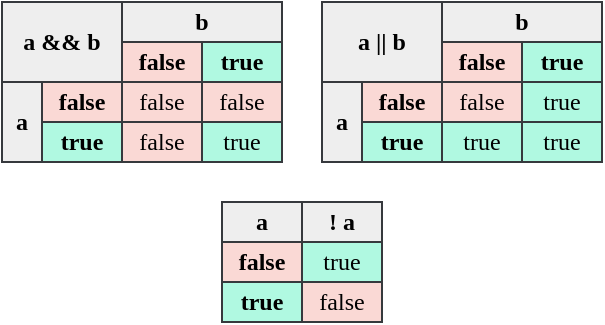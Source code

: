 <mxfile version="22.1.15" type="device">
  <diagram name="Page-1" id="MS2WF5ajch9d4Utfs9VL">
    <mxGraphModel dx="362" dy="249" grid="1" gridSize="10" guides="1" tooltips="1" connect="1" arrows="1" fold="1" page="1" pageScale="1" pageWidth="850" pageHeight="1100" math="0" shadow="0">
      <root>
        <mxCell id="0" />
        <mxCell id="1" parent="0" />
        <mxCell id="MkzHuKZQlJFVOqx_r3-p-154" value="&lt;b&gt;a &amp;amp;&amp;amp; b&lt;/b&gt;" style="rounded=0;whiteSpace=wrap;html=1;fontFamily=consolas;fillColor=#eeeeee;strokeColor=#36393d;" parent="1" vertex="1">
          <mxGeometry x="320" y="420" width="60" height="40" as="geometry" />
        </mxCell>
        <mxCell id="MkzHuKZQlJFVOqx_r3-p-140" value="true" style="rounded=0;whiteSpace=wrap;html=1;fontFamily=consolas;fontStyle=1;fillColor=#B0F9E1;strokeColor=#36393d;" parent="1" vertex="1">
          <mxGeometry x="340" y="480" width="40" height="20" as="geometry" />
        </mxCell>
        <mxCell id="MkzHuKZQlJFVOqx_r3-p-141" value="false" style="rounded=0;whiteSpace=wrap;html=1;fontFamily=consolas;fontStyle=1;fillColor=#fad9d5;strokeColor=#36393d;" parent="1" vertex="1">
          <mxGeometry x="340" y="460" width="40" height="20" as="geometry" />
        </mxCell>
        <mxCell id="MkzHuKZQlJFVOqx_r3-p-142" value="true" style="rounded=0;whiteSpace=wrap;html=1;fontFamily=consolas;fontStyle=1;fillColor=#B0F9E1;strokeColor=#36393d;" parent="1" vertex="1">
          <mxGeometry x="420" y="440" width="40" height="20" as="geometry" />
        </mxCell>
        <mxCell id="MkzHuKZQlJFVOqx_r3-p-143" value="false" style="rounded=0;whiteSpace=wrap;html=1;fontFamily=consolas;fontStyle=1;fillColor=#fad9d5;strokeColor=#36393d;" parent="1" vertex="1">
          <mxGeometry x="380" y="440" width="40" height="20" as="geometry" />
        </mxCell>
        <mxCell id="MkzHuKZQlJFVOqx_r3-p-144" value="&lt;b&gt;a&lt;/b&gt;" style="rounded=0;whiteSpace=wrap;html=1;fontFamily=consolas;fillColor=#eeeeee;strokeColor=#36393d;" parent="1" vertex="1">
          <mxGeometry x="320" y="460" width="20" height="40" as="geometry" />
        </mxCell>
        <mxCell id="MkzHuKZQlJFVOqx_r3-p-150" value="false" style="rounded=0;whiteSpace=wrap;html=1;fontFamily=consolas;fillColor=#fad9d5;strokeColor=#36393d;" parent="1" vertex="1">
          <mxGeometry x="380" y="460" width="40" height="20" as="geometry" />
        </mxCell>
        <mxCell id="MkzHuKZQlJFVOqx_r3-p-151" value="false" style="rounded=0;whiteSpace=wrap;html=1;fontFamily=consolas;fillColor=#fad9d5;strokeColor=#36393d;" parent="1" vertex="1">
          <mxGeometry x="420" y="460" width="40" height="20" as="geometry" />
        </mxCell>
        <mxCell id="MkzHuKZQlJFVOqx_r3-p-152" value="false" style="rounded=0;whiteSpace=wrap;html=1;fontFamily=consolas;fillColor=#fad9d5;strokeColor=#36393d;" parent="1" vertex="1">
          <mxGeometry x="380" y="480" width="40" height="20" as="geometry" />
        </mxCell>
        <mxCell id="MkzHuKZQlJFVOqx_r3-p-153" value="true" style="rounded=0;whiteSpace=wrap;html=1;fontFamily=consolas;fillColor=#B0F9E1;strokeColor=#36393d;" parent="1" vertex="1">
          <mxGeometry x="420" y="480" width="40" height="20" as="geometry" />
        </mxCell>
        <mxCell id="MkzHuKZQlJFVOqx_r3-p-155" value="&lt;b&gt;b&lt;/b&gt;" style="rounded=0;whiteSpace=wrap;html=1;fontFamily=consolas;fillColor=#eeeeee;strokeColor=#36393d;" parent="1" vertex="1">
          <mxGeometry x="380" y="420" width="80" height="20" as="geometry" />
        </mxCell>
        <mxCell id="MkzHuKZQlJFVOqx_r3-p-159" value="&lt;b&gt;a || b&lt;/b&gt;" style="rounded=0;whiteSpace=wrap;html=1;fontFamily=consolas;fillColor=#eeeeee;strokeColor=#36393d;" parent="1" vertex="1">
          <mxGeometry x="480" y="420" width="60" height="40" as="geometry" />
        </mxCell>
        <mxCell id="MkzHuKZQlJFVOqx_r3-p-160" value="true" style="rounded=0;whiteSpace=wrap;html=1;fontFamily=consolas;fontStyle=1;fillColor=#B0F9E1;strokeColor=#36393d;" parent="1" vertex="1">
          <mxGeometry x="500" y="480" width="40" height="20" as="geometry" />
        </mxCell>
        <mxCell id="MkzHuKZQlJFVOqx_r3-p-161" value="false" style="rounded=0;whiteSpace=wrap;html=1;fontFamily=consolas;fontStyle=1;fillColor=#fad9d5;strokeColor=#36393d;" parent="1" vertex="1">
          <mxGeometry x="500" y="460" width="40" height="20" as="geometry" />
        </mxCell>
        <mxCell id="MkzHuKZQlJFVOqx_r3-p-162" value="true" style="rounded=0;whiteSpace=wrap;html=1;fontFamily=consolas;fontStyle=1;fillColor=#B0F9E1;strokeColor=#36393d;" parent="1" vertex="1">
          <mxGeometry x="580" y="440" width="40" height="20" as="geometry" />
        </mxCell>
        <mxCell id="MkzHuKZQlJFVOqx_r3-p-163" value="false" style="rounded=0;whiteSpace=wrap;html=1;fontFamily=consolas;fontStyle=1;fillColor=#fad9d5;strokeColor=#36393d;" parent="1" vertex="1">
          <mxGeometry x="540" y="440" width="40" height="20" as="geometry" />
        </mxCell>
        <mxCell id="MkzHuKZQlJFVOqx_r3-p-164" value="&lt;b&gt;a&lt;/b&gt;" style="rounded=0;whiteSpace=wrap;html=1;fontFamily=consolas;fillColor=#eeeeee;strokeColor=#36393d;" parent="1" vertex="1">
          <mxGeometry x="480" y="460" width="20" height="40" as="geometry" />
        </mxCell>
        <mxCell id="MkzHuKZQlJFVOqx_r3-p-165" value="false" style="rounded=0;whiteSpace=wrap;html=1;fontFamily=consolas;fillColor=#fad9d5;strokeColor=#36393d;" parent="1" vertex="1">
          <mxGeometry x="540" y="460" width="40" height="20" as="geometry" />
        </mxCell>
        <mxCell id="MkzHuKZQlJFVOqx_r3-p-166" value="true" style="rounded=0;whiteSpace=wrap;html=1;fontFamily=consolas;fillColor=#B0F9E1;strokeColor=#36393d;" parent="1" vertex="1">
          <mxGeometry x="580" y="460" width="40" height="20" as="geometry" />
        </mxCell>
        <mxCell id="MkzHuKZQlJFVOqx_r3-p-167" value="true" style="rounded=0;whiteSpace=wrap;html=1;fontFamily=consolas;fillColor=#B0F9E1;strokeColor=#36393d;" parent="1" vertex="1">
          <mxGeometry x="540" y="480" width="40" height="20" as="geometry" />
        </mxCell>
        <mxCell id="MkzHuKZQlJFVOqx_r3-p-168" value="true" style="rounded=0;whiteSpace=wrap;html=1;fontFamily=consolas;fillColor=#B0F9E1;strokeColor=#36393d;" parent="1" vertex="1">
          <mxGeometry x="580" y="480" width="40" height="20" as="geometry" />
        </mxCell>
        <mxCell id="MkzHuKZQlJFVOqx_r3-p-169" value="&lt;b&gt;b&lt;/b&gt;" style="rounded=0;whiteSpace=wrap;html=1;fontFamily=consolas;fillColor=#eeeeee;strokeColor=#36393d;" parent="1" vertex="1">
          <mxGeometry x="540" y="420" width="80" height="20" as="geometry" />
        </mxCell>
        <mxCell id="MkzHuKZQlJFVOqx_r3-p-170" value="true" style="rounded=0;whiteSpace=wrap;html=1;fontFamily=consolas;fontStyle=1;fillColor=#B0F9E1;strokeColor=#36393d;" parent="1" vertex="1">
          <mxGeometry x="430" y="560" width="40" height="20" as="geometry" />
        </mxCell>
        <mxCell id="MkzHuKZQlJFVOqx_r3-p-171" value="false" style="rounded=0;whiteSpace=wrap;html=1;fontFamily=consolas;fontStyle=1;fillColor=#fad9d5;strokeColor=#36393d;" parent="1" vertex="1">
          <mxGeometry x="430" y="540" width="40" height="20" as="geometry" />
        </mxCell>
        <mxCell id="MkzHuKZQlJFVOqx_r3-p-172" value="false" style="rounded=0;whiteSpace=wrap;html=1;fontFamily=consolas;fillColor=#fad9d5;strokeColor=#36393d;" parent="1" vertex="1">
          <mxGeometry x="470" y="560" width="40" height="20" as="geometry" />
        </mxCell>
        <mxCell id="MkzHuKZQlJFVOqx_r3-p-173" value="true" style="rounded=0;whiteSpace=wrap;html=1;fontFamily=consolas;fillColor=#B0F9E1;strokeColor=#36393d;" parent="1" vertex="1">
          <mxGeometry x="470" y="540" width="40" height="20" as="geometry" />
        </mxCell>
        <mxCell id="MkzHuKZQlJFVOqx_r3-p-174" value="a" style="rounded=0;whiteSpace=wrap;html=1;fontFamily=consolas;fontStyle=1;fillColor=#eeeeee;strokeColor=#36393d;" parent="1" vertex="1">
          <mxGeometry x="430" y="520" width="40" height="20" as="geometry" />
        </mxCell>
        <mxCell id="MkzHuKZQlJFVOqx_r3-p-175" value="! a" style="rounded=0;whiteSpace=wrap;html=1;fontFamily=consolas;fontStyle=1;fillColor=#eeeeee;strokeColor=#36393d;" parent="1" vertex="1">
          <mxGeometry x="470" y="520" width="40" height="20" as="geometry" />
        </mxCell>
      </root>
    </mxGraphModel>
  </diagram>
</mxfile>
